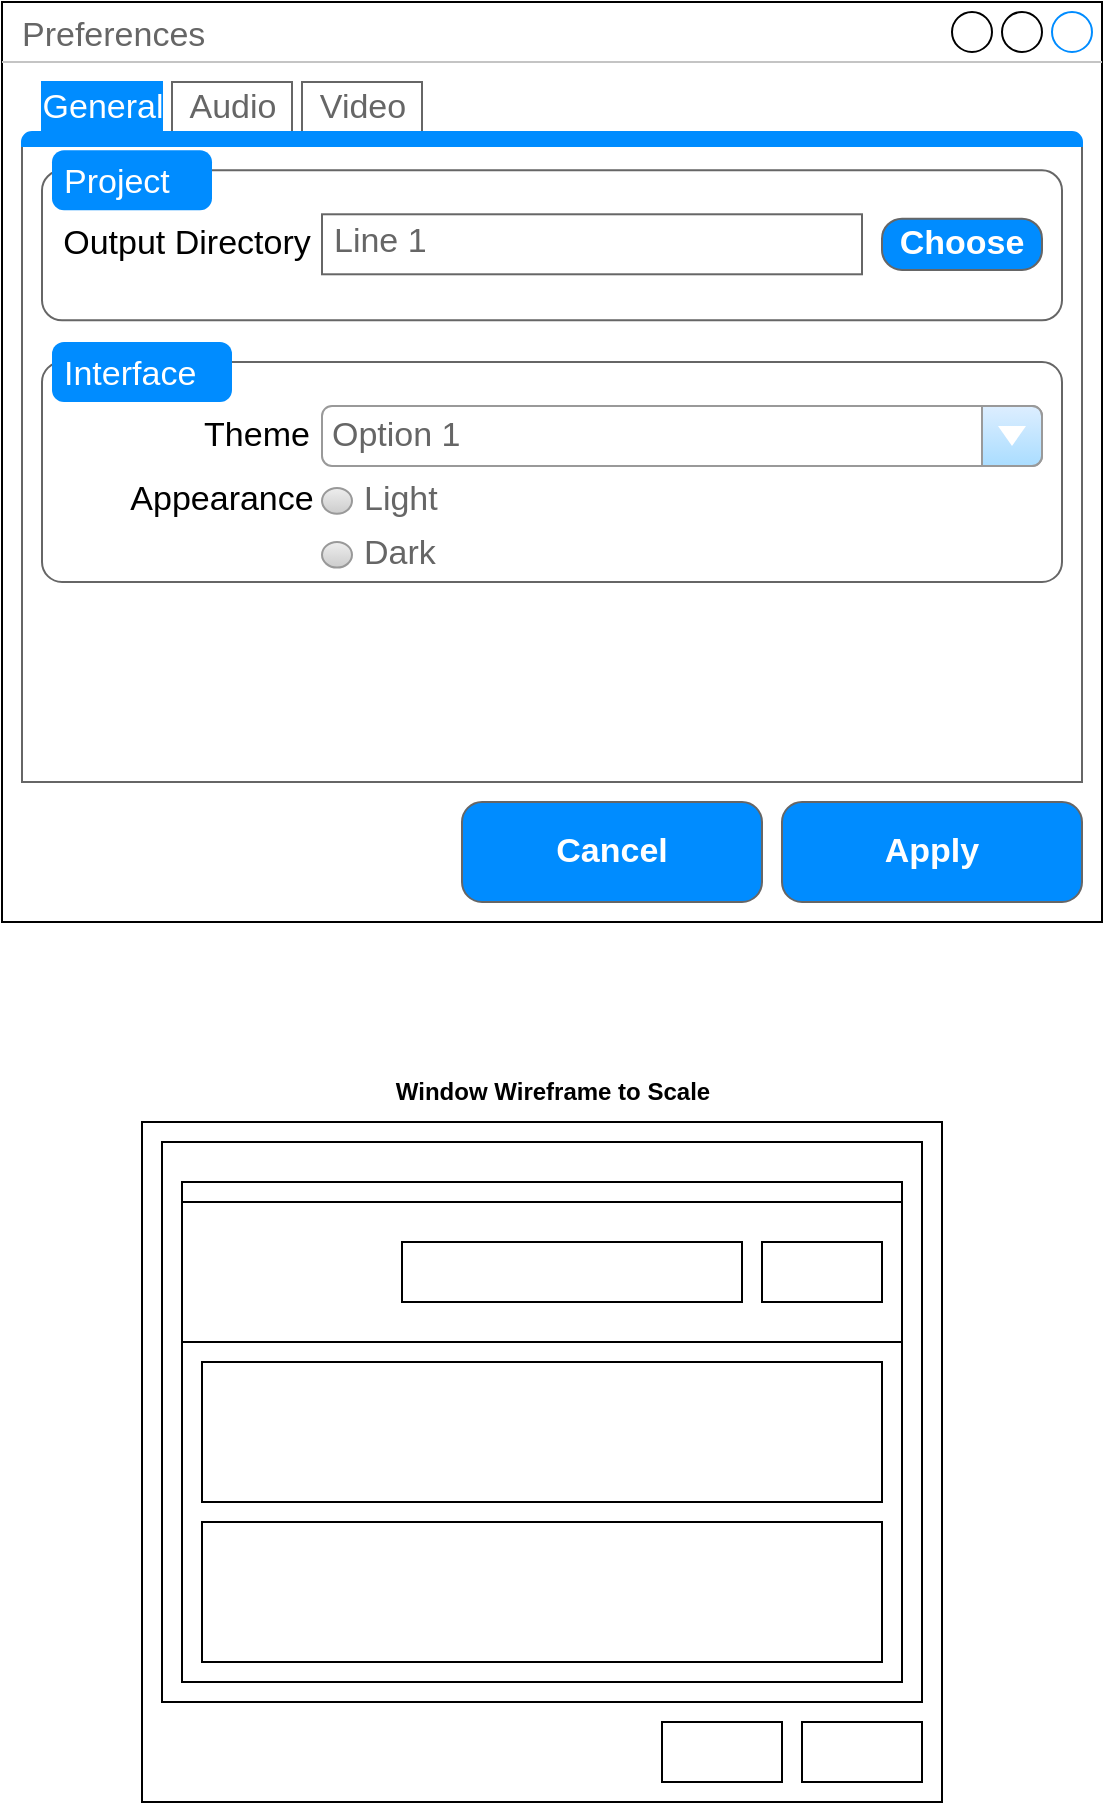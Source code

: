 <mxfile version="24.2.5" type="device" pages="4">
  <diagram id="t6W-nHp2AaDdZkX4JSfC" name="General">
    <mxGraphModel dx="548" dy="827" grid="1" gridSize="10" guides="1" tooltips="1" connect="1" arrows="1" fold="1" page="1" pageScale="1" pageWidth="850" pageHeight="1100" math="0" shadow="0">
      <root>
        <mxCell id="0" />
        <mxCell id="1" parent="0" />
        <mxCell id="diKc6S8ghk8znUsLogjv-1" value="Preferences" style="strokeWidth=1;shadow=0;dashed=0;align=center;html=1;shape=mxgraph.mockup.containers.window;align=left;verticalAlign=top;spacingLeft=8;strokeColor2=#008cff;strokeColor3=#c4c4c4;fontColor=#666666;mainText=;fontSize=17;labelBackgroundColor=none;" parent="1" vertex="1">
          <mxGeometry x="150" y="120" width="550" height="460" as="geometry" />
        </mxCell>
        <mxCell id="diKc6S8ghk8znUsLogjv-2" value="" style="strokeWidth=1;shadow=0;dashed=0;align=center;html=1;shape=mxgraph.mockup.containers.marginRect2;rectMarginTop=32;strokeColor=#666666;gradientColor=none;" parent="1" vertex="1">
          <mxGeometry x="160" y="160" width="530" height="350" as="geometry" />
        </mxCell>
        <mxCell id="diKc6S8ghk8znUsLogjv-16" value="General" style="strokeColor=#008cff;fillColor=#008cff;gradientColor=inherit;strokeWidth=1;shadow=0;dashed=0;align=center;html=1;shape=mxgraph.mockup.containers.rrect;rSize=0;fontSize=17;fontColor=#ffffff;gradientColor=none;" parent="diKc6S8ghk8znUsLogjv-2" vertex="1">
          <mxGeometry width="60" height="25" relative="1" as="geometry">
            <mxPoint x="10" as="offset" />
          </mxGeometry>
        </mxCell>
        <mxCell id="diKc6S8ghk8znUsLogjv-17" value="Audio" style="strokeWidth=1;shadow=0;dashed=0;align=center;html=1;shape=mxgraph.mockup.containers.rrect;rSize=0;fontSize=17;fontColor=#666666;strokeColor=inherit;fillColor=inherit;gradientColor=none;" parent="diKc6S8ghk8znUsLogjv-2" vertex="1">
          <mxGeometry width="60" height="25" relative="1" as="geometry">
            <mxPoint x="75" as="offset" />
          </mxGeometry>
        </mxCell>
        <mxCell id="diKc6S8ghk8znUsLogjv-18" value="Video" style="strokeColor=inherit;fillColor=inherit;gradientColor=inherit;strokeWidth=1;shadow=0;dashed=0;align=center;html=1;shape=mxgraph.mockup.containers.rrect;rSize=0;fontSize=17;fontColor=#666666;gradientColor=none;" parent="diKc6S8ghk8znUsLogjv-2" vertex="1">
          <mxGeometry width="60" height="25" relative="1" as="geometry">
            <mxPoint x="140" as="offset" />
          </mxGeometry>
        </mxCell>
        <mxCell id="diKc6S8ghk8znUsLogjv-19" value="" style="strokeWidth=1;shadow=0;dashed=0;align=center;html=1;shape=mxgraph.mockup.containers.topButton;rSize=5;strokeColor=#008cff;fillColor=#008cff;gradientColor=none;resizeWidth=1;movable=0;deletable=1;" parent="diKc6S8ghk8znUsLogjv-2" vertex="1">
          <mxGeometry width="530" height="7" relative="1" as="geometry">
            <mxPoint y="25" as="offset" />
          </mxGeometry>
        </mxCell>
        <mxCell id="SSgsU6SpIjd8MzzaVY9Y-6" value="" style="shape=mxgraph.mockup.containers.marginRect;rectMarginTop=10;strokeColor=#666666;strokeWidth=1;dashed=0;rounded=1;arcSize=5;recursiveResize=0;fontSize=17;" parent="diKc6S8ghk8znUsLogjv-2" vertex="1">
          <mxGeometry x="10" y="130" width="510" height="120" as="geometry" />
        </mxCell>
        <mxCell id="SSgsU6SpIjd8MzzaVY9Y-7" value="Interface" style="shape=rect;strokeColor=none;fillColor=#008cff;strokeWidth=1;dashed=0;rounded=1;arcSize=20;fontColor=#ffffff;fontSize=17;spacing=2;spacingTop=-2;align=left;autosize=1;spacingLeft=4;resizeWidth=0;resizeHeight=0;perimeter=none;" parent="SSgsU6SpIjd8MzzaVY9Y-6" vertex="1">
          <mxGeometry x="5" width="90" height="30" as="geometry" />
        </mxCell>
        <mxCell id="SSgsU6SpIjd8MzzaVY9Y-8" value="Theme" style="text;html=1;strokeColor=none;fillColor=none;align=center;verticalAlign=middle;whiteSpace=wrap;rounded=0;fontSize=17;" parent="SSgsU6SpIjd8MzzaVY9Y-6" vertex="1">
          <mxGeometry x="75" y="34.167" width="65" height="25.625" as="geometry" />
        </mxCell>
        <mxCell id="SSgsU6SpIjd8MzzaVY9Y-9" value="Option 1" style="strokeWidth=1;shadow=0;dashed=0;align=center;html=1;shape=mxgraph.mockup.forms.comboBox;strokeColor=#999999;fillColor=#ddeeff;align=left;fillColor2=#aaddff;mainText=;fontColor=#666666;fontSize=17;spacingLeft=3;" parent="SSgsU6SpIjd8MzzaVY9Y-6" vertex="1">
          <mxGeometry x="140" y="31.98" width="360" height="30" as="geometry" />
        </mxCell>
        <mxCell id="SSgsU6SpIjd8MzzaVY9Y-10" value="Appearance" style="text;html=1;strokeColor=none;fillColor=none;align=center;verticalAlign=middle;whiteSpace=wrap;rounded=0;fontSize=17;" parent="SSgsU6SpIjd8MzzaVY9Y-6" vertex="1">
          <mxGeometry x="40" y="66.625" width="100" height="25.625" as="geometry" />
        </mxCell>
        <mxCell id="SSgsU6SpIjd8MzzaVY9Y-11" value="Light" style="shape=ellipse;fillColor=#eeeeee;strokeColor=#999999;gradientColor=#cccccc;html=1;align=left;spacingLeft=4;fontSize=17;fontColor=#666666;labelPosition=right;shadow=0;" parent="SSgsU6SpIjd8MzzaVY9Y-6" vertex="1">
          <mxGeometry x="140" y="73.031" width="15" height="12.812" as="geometry" />
        </mxCell>
        <mxCell id="SSgsU6SpIjd8MzzaVY9Y-12" value="Dark" style="shape=ellipse;fillColor=#eeeeee;strokeColor=#999999;gradientColor=#cccccc;html=1;align=left;spacingLeft=4;fontSize=17;fontColor=#666666;labelPosition=right;shadow=0;" parent="SSgsU6SpIjd8MzzaVY9Y-6" vertex="1">
          <mxGeometry x="140" y="100" width="15" height="12.812" as="geometry" />
        </mxCell>
        <mxCell id="tmP9b08v6fIEIvVONiqi-2" value="Cancel" style="strokeWidth=1;shadow=0;dashed=0;align=center;html=1;shape=mxgraph.mockup.buttons.button;strokeColor=#666666;fontColor=#ffffff;mainText=;buttonStyle=round;fontSize=17;fontStyle=1;fillColor=#008cff;whiteSpace=wrap;" parent="1" vertex="1">
          <mxGeometry x="380" y="520" width="150" height="50" as="geometry" />
        </mxCell>
        <mxCell id="tmP9b08v6fIEIvVONiqi-1" value="Apply" style="strokeWidth=1;shadow=0;dashed=0;align=center;html=1;shape=mxgraph.mockup.buttons.button;strokeColor=#666666;fontColor=#ffffff;mainText=;buttonStyle=round;fontSize=17;fontStyle=1;fillColor=#008cff;whiteSpace=wrap;" parent="1" vertex="1">
          <mxGeometry x="540" y="520" width="150" height="50" as="geometry" />
        </mxCell>
        <mxCell id="SSgsU6SpIjd8MzzaVY9Y-1" value="" style="shape=mxgraph.mockup.containers.marginRect;rectMarginTop=10;strokeColor=#666666;strokeWidth=1;dashed=0;rounded=1;arcSize=5;recursiveResize=0;" parent="1" vertex="1">
          <mxGeometry x="170" y="194.17" width="510" height="85" as="geometry" />
        </mxCell>
        <mxCell id="SSgsU6SpIjd8MzzaVY9Y-2" value="Project" style="shape=rect;strokeColor=none;fillColor=#008cff;strokeWidth=1;dashed=0;rounded=1;arcSize=20;fontColor=#ffffff;fontSize=17;spacing=2;spacingTop=-2;align=left;autosize=1;spacingLeft=4;resizeWidth=0;resizeHeight=0;perimeter=none;" parent="SSgsU6SpIjd8MzzaVY9Y-1" vertex="1">
          <mxGeometry x="5" width="80" height="30" as="geometry" />
        </mxCell>
        <mxCell id="SSgsU6SpIjd8MzzaVY9Y-3" value="Output Directory" style="text;html=1;strokeColor=none;fillColor=none;align=center;verticalAlign=middle;whiteSpace=wrap;rounded=0;fontSize=17;" parent="SSgsU6SpIjd8MzzaVY9Y-1" vertex="1">
          <mxGeometry x="5" y="34.167" width="135" height="25.625" as="geometry" />
        </mxCell>
        <mxCell id="SSgsU6SpIjd8MzzaVY9Y-4" value="Line 1" style="strokeWidth=1;shadow=0;dashed=0;align=center;html=1;shape=mxgraph.mockup.text.textBox;fontColor=#666666;align=left;fontSize=17;spacingLeft=4;spacingTop=-3;strokeColor=#666666;mainText=" parent="SSgsU6SpIjd8MzzaVY9Y-1" vertex="1">
          <mxGeometry x="140" y="31.977" width="270" height="30" as="geometry" />
        </mxCell>
        <mxCell id="SSgsU6SpIjd8MzzaVY9Y-5" value="Choose" style="strokeWidth=1;shadow=0;dashed=0;align=center;html=1;shape=mxgraph.mockup.buttons.button;strokeColor=#666666;fontColor=#ffffff;mainText=;buttonStyle=round;fontSize=17;fontStyle=1;fillColor=#008cff;whiteSpace=wrap;" parent="SSgsU6SpIjd8MzzaVY9Y-1" vertex="1">
          <mxGeometry x="420" y="34.167" width="80" height="25.625" as="geometry" />
        </mxCell>
        <mxCell id="DBEaL1sf2qczhyfExk2F-1" value="" style="rounded=0;whiteSpace=wrap;html=1;fontSize=16;fillColor=none;" parent="1" vertex="1">
          <mxGeometry x="220" y="680" width="400" height="340" as="geometry" />
        </mxCell>
        <mxCell id="u3RzYJQjXdeA4L5AA04r-1" value="" style="rounded=0;whiteSpace=wrap;html=1;fontSize=16;fillColor=none;" parent="1" vertex="1">
          <mxGeometry x="230" y="690" width="380" height="280" as="geometry" />
        </mxCell>
        <mxCell id="cqLNv2CBaiIK8xhDbw6P-1" value="" style="rounded=0;whiteSpace=wrap;html=1;fontSize=16;fillColor=none;" parent="1" vertex="1">
          <mxGeometry x="240" y="710" width="360" height="250" as="geometry" />
        </mxCell>
        <mxCell id="CoxS5oORBuxENK6b9qUO-1" value="" style="rounded=0;whiteSpace=wrap;html=1;fontSize=16;fillColor=none;" parent="1" vertex="1">
          <mxGeometry x="240" y="720" width="360" height="70" as="geometry" />
        </mxCell>
        <mxCell id="CoxS5oORBuxENK6b9qUO-2" value="" style="rounded=0;whiteSpace=wrap;html=1;fontSize=16;fillColor=none;" parent="1" vertex="1">
          <mxGeometry x="250" y="800" width="340" height="70" as="geometry" />
        </mxCell>
        <mxCell id="CoxS5oORBuxENK6b9qUO-3" value="" style="rounded=0;whiteSpace=wrap;html=1;fontSize=16;fillColor=none;" parent="1" vertex="1">
          <mxGeometry x="250" y="880" width="340" height="70" as="geometry" />
        </mxCell>
        <mxCell id="u8vSnqJ97IPU191fKilF-1" value="&lt;b&gt;Window Wireframe to Scale&lt;/b&gt;" style="text;html=1;strokeColor=none;fillColor=none;align=center;verticalAlign=middle;whiteSpace=wrap;rounded=0;" parent="1" vertex="1">
          <mxGeometry x="342.5" y="650" width="165" height="30" as="geometry" />
        </mxCell>
        <mxCell id="Ink-8CawmunjvrsNEqMH-1" value="" style="rounded=0;whiteSpace=wrap;html=1;fillColor=none;" parent="1" vertex="1">
          <mxGeometry x="550" y="980" width="60" height="30" as="geometry" />
        </mxCell>
        <mxCell id="Ink-8CawmunjvrsNEqMH-2" value="" style="rounded=0;whiteSpace=wrap;html=1;fillColor=none;" parent="1" vertex="1">
          <mxGeometry x="480" y="980" width="60" height="30" as="geometry" />
        </mxCell>
        <mxCell id="Ink-8CawmunjvrsNEqMH-3" value="" style="rounded=0;whiteSpace=wrap;html=1;fillColor=none;" parent="1" vertex="1">
          <mxGeometry x="530" y="740" width="60" height="30" as="geometry" />
        </mxCell>
        <mxCell id="Ink-8CawmunjvrsNEqMH-4" value="" style="rounded=0;whiteSpace=wrap;html=1;fontSize=16;fillColor=none;" parent="1" vertex="1">
          <mxGeometry x="350" y="740" width="170" height="30" as="geometry" />
        </mxCell>
      </root>
    </mxGraphModel>
  </diagram>
  <diagram id="EILjyNlQ_RmkPIFJ16MW" name="Audio">
    <mxGraphModel dx="794" dy="1199" grid="1" gridSize="10" guides="1" tooltips="1" connect="1" arrows="1" fold="1" page="1" pageScale="1" pageWidth="850" pageHeight="1100" math="0" shadow="0">
      <root>
        <mxCell id="0" />
        <mxCell id="1" parent="0" />
        <mxCell id="YPnH3pq1iTY1rtvttvFz-1" value="Preferences" style="strokeWidth=1;shadow=0;dashed=0;align=center;html=1;shape=mxgraph.mockup.containers.window;align=left;verticalAlign=top;spacingLeft=8;strokeColor2=#008cff;strokeColor3=#c4c4c4;fontColor=#666666;mainText=;fontSize=17;labelBackgroundColor=none;" parent="1" vertex="1">
          <mxGeometry width="550" height="460" as="geometry" />
        </mxCell>
        <mxCell id="YPnH3pq1iTY1rtvttvFz-2" value="" style="strokeWidth=1;shadow=0;dashed=0;align=center;html=1;shape=mxgraph.mockup.containers.marginRect2;rectMarginTop=32;strokeColor=#666666;gradientColor=none;" parent="1" vertex="1">
          <mxGeometry x="10" y="40" width="530" height="350" as="geometry" />
        </mxCell>
        <mxCell id="YPnH3pq1iTY1rtvttvFz-24" value="" style="shape=mxgraph.mockup.containers.marginRect;rectMarginTop=10;strokeColor=#666666;strokeWidth=1;dashed=0;rounded=1;arcSize=5;recursiveResize=0;fontSize=17;" parent="YPnH3pq1iTY1rtvttvFz-2" vertex="1">
          <mxGeometry x="10" y="33.33" width="510" height="86.67" as="geometry" />
        </mxCell>
        <mxCell id="YPnH3pq1iTY1rtvttvFz-25" value="Output" style="shape=rect;strokeColor=none;fillColor=#008cff;strokeWidth=1;dashed=0;rounded=1;arcSize=20;fontColor=#ffffff;fontSize=17;spacing=2;spacingTop=-2;align=left;autosize=1;spacingLeft=4;resizeWidth=0;resizeHeight=0;perimeter=none;" parent="YPnH3pq1iTY1rtvttvFz-24" vertex="1">
          <mxGeometry x="5" width="80" height="30" as="geometry" />
        </mxCell>
        <mxCell id="YPnH3pq1iTY1rtvttvFz-13" value="Device" style="text;html=1;strokeColor=none;fillColor=none;align=center;verticalAlign=middle;whiteSpace=wrap;rounded=0;fontSize=17;" parent="YPnH3pq1iTY1rtvttvFz-24" vertex="1">
          <mxGeometry x="60" y="29.997" width="60" height="38.892" as="geometry" />
        </mxCell>
        <mxCell id="YPnH3pq1iTY1rtvttvFz-7" value="Option 1" style="strokeWidth=1;shadow=0;dashed=0;align=center;html=1;shape=mxgraph.mockup.forms.comboBox;strokeColor=#999999;fillColor=#ddeeff;align=left;fillColor2=#aaddff;mainText=;fontColor=#666666;fontSize=17;spacingLeft=3;" parent="YPnH3pq1iTY1rtvttvFz-24" vertex="1">
          <mxGeometry x="120" y="36.665" width="380" height="27.142" as="geometry" />
        </mxCell>
        <mxCell id="YPnH3pq1iTY1rtvttvFz-20" value="" style="shape=mxgraph.mockup.containers.marginRect;rectMarginTop=10;strokeColor=#666666;strokeWidth=1;dashed=0;rounded=1;arcSize=5;recursiveResize=0;fontSize=17;" parent="YPnH3pq1iTY1rtvttvFz-2" vertex="1">
          <mxGeometry x="10" y="130" width="510" height="211.8" as="geometry" />
        </mxCell>
        <mxCell id="YPnH3pq1iTY1rtvttvFz-21" value="Input" style="shape=rect;strokeColor=none;fillColor=#008cff;strokeWidth=1;dashed=0;rounded=1;arcSize=20;fontColor=#ffffff;fontSize=17;spacing=2;spacingTop=-2;align=left;autosize=1;spacingLeft=4;resizeWidth=0;resizeHeight=0;perimeter=none;" parent="YPnH3pq1iTY1rtvttvFz-20" vertex="1">
          <mxGeometry x="5" width="60" height="30" as="geometry" />
        </mxCell>
        <mxCell id="YPnH3pq1iTY1rtvttvFz-14" value="Device" style="text;html=1;strokeColor=none;fillColor=none;align=center;verticalAlign=middle;whiteSpace=wrap;rounded=0;fontSize=17;" parent="YPnH3pq1iTY1rtvttvFz-20" vertex="1">
          <mxGeometry x="60" y="40.003" width="60" height="38.889" as="geometry" />
        </mxCell>
        <mxCell id="YPnH3pq1iTY1rtvttvFz-18" value="Sample Rate" style="text;html=1;strokeColor=none;fillColor=none;align=center;verticalAlign=middle;whiteSpace=wrap;rounded=0;fontSize=17;" parent="YPnH3pq1iTY1rtvttvFz-20" vertex="1">
          <mxGeometry x="10" y="78.892" width="110" height="38.892" as="geometry" />
        </mxCell>
        <mxCell id="YPnH3pq1iTY1rtvttvFz-19" value="Channels" style="text;html=1;strokeColor=none;fillColor=none;align=center;verticalAlign=middle;whiteSpace=wrap;rounded=0;fontSize=17;" parent="YPnH3pq1iTY1rtvttvFz-20" vertex="1">
          <mxGeometry x="40" y="117.784" width="80" height="38.889" as="geometry" />
        </mxCell>
        <mxCell id="YPnH3pq1iTY1rtvttvFz-15" value="Option 1" style="strokeWidth=1;shadow=0;dashed=0;align=center;html=1;shape=mxgraph.mockup.forms.comboBox;strokeColor=#999999;fillColor=#ddeeff;align=left;fillColor2=#aaddff;mainText=;fontColor=#666666;fontSize=17;spacingLeft=3;" parent="YPnH3pq1iTY1rtvttvFz-20" vertex="1">
          <mxGeometry x="120" y="45.875" width="380" height="27.142" as="geometry" />
        </mxCell>
        <mxCell id="YPnH3pq1iTY1rtvttvFz-16" value="Option 1" style="strokeWidth=1;shadow=0;dashed=0;align=center;html=1;shape=mxgraph.mockup.forms.comboBox;strokeColor=#999999;fillColor=#ddeeff;align=left;fillColor2=#aaddff;mainText=;fontColor=#666666;fontSize=17;spacingLeft=3;" parent="YPnH3pq1iTY1rtvttvFz-20" vertex="1">
          <mxGeometry x="120" y="84.767" width="380" height="27.142" as="geometry" />
        </mxCell>
        <mxCell id="YPnH3pq1iTY1rtvttvFz-17" value="Option 1" style="strokeWidth=1;shadow=0;dashed=0;align=center;html=1;shape=mxgraph.mockup.forms.comboBox;strokeColor=#999999;fillColor=#ddeeff;align=left;fillColor2=#aaddff;mainText=;fontColor=#666666;fontSize=17;spacingLeft=3;" parent="YPnH3pq1iTY1rtvttvFz-20" vertex="1">
          <mxGeometry x="120" y="123.633" width="380" height="27.142" as="geometry" />
        </mxCell>
        <mxCell id="YPnH3pq1iTY1rtvttvFz-26" value="" style="verticalLabelPosition=bottom;shadow=0;dashed=0;align=center;html=1;verticalAlign=top;strokeWidth=1;shape=mxgraph.mockup.forms.horSlider;strokeColor=#999999;sliderStyle=basic;sliderPos=20;handleStyle=circle;fillColor2=#ddeeff;fontSize=17;" parent="YPnH3pq1iTY1rtvttvFz-20" vertex="1">
          <mxGeometry x="120" y="159.997" width="380" height="25" as="geometry" />
        </mxCell>
        <mxCell id="YPnH3pq1iTY1rtvttvFz-27" value="Volume" style="text;html=1;strokeColor=none;fillColor=none;align=center;verticalAlign=middle;whiteSpace=wrap;rounded=0;fontSize=17;" parent="YPnH3pq1iTY1rtvttvFz-20" vertex="1">
          <mxGeometry x="60" y="159.997" width="60" height="25" as="geometry" />
        </mxCell>
        <mxCell id="YPnH3pq1iTY1rtvttvFz-3" value="General" style="strokeColor=inherit;fillColor=inherit;gradientColor=inherit;strokeWidth=1;shadow=0;dashed=0;align=center;html=1;shape=mxgraph.mockup.containers.rrect;rSize=0;fontSize=17;fontColor=#666666;gradientColor=none;" parent="YPnH3pq1iTY1rtvttvFz-2" vertex="1">
          <mxGeometry width="60" height="25" relative="1" as="geometry">
            <mxPoint x="10" as="offset" />
          </mxGeometry>
        </mxCell>
        <mxCell id="YPnH3pq1iTY1rtvttvFz-4" value="Audio" style="strokeWidth=1;shadow=0;dashed=0;align=center;html=1;shape=mxgraph.mockup.containers.rrect;rSize=0;fontSize=17;fontColor=#ffffff;strokeColor=#008cff;fillColor=#008cff;" parent="YPnH3pq1iTY1rtvttvFz-2" vertex="1">
          <mxGeometry width="60" height="25" relative="1" as="geometry">
            <mxPoint x="75" as="offset" />
          </mxGeometry>
        </mxCell>
        <mxCell id="YPnH3pq1iTY1rtvttvFz-5" value="Video" style="strokeColor=inherit;fillColor=inherit;gradientColor=inherit;strokeWidth=1;shadow=0;dashed=0;align=center;html=1;shape=mxgraph.mockup.containers.rrect;rSize=0;fontSize=17;fontColor=#666666;gradientColor=none;" parent="YPnH3pq1iTY1rtvttvFz-2" vertex="1">
          <mxGeometry width="60" height="25" relative="1" as="geometry">
            <mxPoint x="140" as="offset" />
          </mxGeometry>
        </mxCell>
        <mxCell id="YPnH3pq1iTY1rtvttvFz-6" value="" style="strokeWidth=1;shadow=0;dashed=0;align=center;html=1;shape=mxgraph.mockup.containers.topButton;rSize=5;strokeColor=#008cff;fillColor=#008cff;gradientColor=none;resizeWidth=1;movable=0;deletable=1;" parent="YPnH3pq1iTY1rtvttvFz-2" vertex="1">
          <mxGeometry width="530" height="7" relative="1" as="geometry">
            <mxPoint y="25" as="offset" />
          </mxGeometry>
        </mxCell>
        <mxCell id="YPnH3pq1iTY1rtvttvFz-10" value="Apply" style="strokeWidth=1;shadow=0;dashed=0;align=center;html=1;shape=mxgraph.mockup.buttons.button;strokeColor=#666666;fontColor=#ffffff;mainText=;buttonStyle=round;fontSize=17;fontStyle=1;fillColor=#008cff;whiteSpace=wrap;" parent="1" vertex="1">
          <mxGeometry x="390" y="400" width="150" height="50" as="geometry" />
        </mxCell>
        <mxCell id="YPnH3pq1iTY1rtvttvFz-11" value="Cancel" style="strokeWidth=1;shadow=0;dashed=0;align=center;html=1;shape=mxgraph.mockup.buttons.button;strokeColor=#666666;fontColor=#ffffff;mainText=;buttonStyle=round;fontSize=17;fontStyle=1;fillColor=#008cff;whiteSpace=wrap;" parent="1" vertex="1">
          <mxGeometry x="230" y="400" width="150" height="50" as="geometry" />
        </mxCell>
        <mxCell id="mCZecjg7Fsaxp-tUPbpS-1" value="" style="rounded=0;whiteSpace=wrap;html=1;fillColor=none;labelPosition=center;verticalLabelPosition=top;align=center;verticalAlign=bottom;" parent="1" vertex="1">
          <mxGeometry x="220" y="680" width="400" height="340" as="geometry" />
        </mxCell>
        <mxCell id="mCZecjg7Fsaxp-tUPbpS-2" value="" style="rounded=0;whiteSpace=wrap;html=1;fillColor=none;" parent="1" vertex="1">
          <mxGeometry x="230" y="690" width="380" height="280" as="geometry" />
        </mxCell>
        <mxCell id="mCZecjg7Fsaxp-tUPbpS-3" value="" style="rounded=0;whiteSpace=wrap;html=1;fillColor=none;" parent="1" vertex="1">
          <mxGeometry x="240" y="710" width="360" height="250" as="geometry" />
        </mxCell>
        <mxCell id="mCZecjg7Fsaxp-tUPbpS-4" value="" style="rounded=0;whiteSpace=wrap;html=1;fillColor=none;" parent="1" vertex="1">
          <mxGeometry x="240" y="720" width="360" height="50" as="geometry" />
        </mxCell>
        <mxCell id="mCZecjg7Fsaxp-tUPbpS-5" value="" style="rounded=0;whiteSpace=wrap;html=1;fillColor=none;" parent="1" vertex="1">
          <mxGeometry x="240" y="780" width="360" height="170" as="geometry" />
        </mxCell>
        <mxCell id="mCZecjg7Fsaxp-tUPbpS-6" value="" style="rounded=0;whiteSpace=wrap;html=1;fillColor=none;" parent="1" vertex="1">
          <mxGeometry x="550" y="980" width="60" height="30" as="geometry" />
        </mxCell>
        <mxCell id="mCZecjg7Fsaxp-tUPbpS-7" value="" style="rounded=0;whiteSpace=wrap;html=1;fillColor=none;" parent="1" vertex="1">
          <mxGeometry x="480" y="980" width="60" height="30" as="geometry" />
        </mxCell>
        <mxCell id="mCZecjg7Fsaxp-tUPbpS-8" value="&lt;b&gt;Window Wireframe to Scale&lt;/b&gt;" style="text;html=1;strokeColor=none;fillColor=none;align=center;verticalAlign=middle;whiteSpace=wrap;rounded=0;" parent="1" vertex="1">
          <mxGeometry x="343" y="650" width="165" height="30" as="geometry" />
        </mxCell>
      </root>
    </mxGraphModel>
  </diagram>
  <diagram id="WzMNUKS4J1rxnj-n8jQC" name="Video">
    <mxGraphModel dx="794" dy="1199" grid="1" gridSize="10" guides="1" tooltips="1" connect="1" arrows="1" fold="1" page="1" pageScale="1" pageWidth="850" pageHeight="1100" math="0" shadow="0">
      <root>
        <mxCell id="0" />
        <mxCell id="1" parent="0" />
        <mxCell id="n_aQ-jBpUl-tfyjyhjPL-1" value="Preferences" style="strokeWidth=1;shadow=0;dashed=0;align=center;html=1;shape=mxgraph.mockup.containers.window;align=left;verticalAlign=top;spacingLeft=8;strokeColor2=#008cff;strokeColor3=#c4c4c4;fontColor=#666666;mainText=;fontSize=17;labelBackgroundColor=none;" parent="1" vertex="1">
          <mxGeometry width="550" height="460" as="geometry" />
        </mxCell>
        <mxCell id="n_aQ-jBpUl-tfyjyhjPL-2" value="" style="strokeWidth=1;shadow=0;dashed=0;align=center;html=1;shape=mxgraph.mockup.containers.marginRect2;rectMarginTop=32;strokeColor=#666666;gradientColor=none;" parent="1" vertex="1">
          <mxGeometry x="10" y="40" width="530" height="350" as="geometry" />
        </mxCell>
        <mxCell id="n_aQ-jBpUl-tfyjyhjPL-7" value="" style="shape=mxgraph.mockup.containers.marginRect;rectMarginTop=10;strokeColor=#666666;strokeWidth=1;dashed=0;rounded=1;arcSize=5;recursiveResize=0;fontSize=17;" parent="n_aQ-jBpUl-tfyjyhjPL-2" vertex="1">
          <mxGeometry x="10" y="40" width="510" height="160" as="geometry" />
        </mxCell>
        <mxCell id="n_aQ-jBpUl-tfyjyhjPL-8" value="Input" style="shape=rect;strokeColor=none;fillColor=#008cff;strokeWidth=1;dashed=0;rounded=1;arcSize=20;fontColor=#ffffff;fontSize=17;spacing=2;spacingTop=-2;align=left;autosize=1;spacingLeft=4;resizeWidth=0;resizeHeight=0;perimeter=none;" parent="n_aQ-jBpUl-tfyjyhjPL-7" vertex="1">
          <mxGeometry x="5" width="60" height="30" as="geometry" />
        </mxCell>
        <mxCell id="n_aQ-jBpUl-tfyjyhjPL-9" value="Device" style="text;html=1;strokeColor=none;fillColor=none;align=center;verticalAlign=middle;whiteSpace=wrap;rounded=0;fontSize=17;" parent="n_aQ-jBpUl-tfyjyhjPL-7" vertex="1">
          <mxGeometry x="120" y="30.003" width="60" height="38.889" as="geometry" />
        </mxCell>
        <mxCell id="n_aQ-jBpUl-tfyjyhjPL-10" value="Frames Per Second" style="text;html=1;strokeColor=none;fillColor=none;align=center;verticalAlign=middle;whiteSpace=wrap;rounded=0;fontSize=17;" parent="n_aQ-jBpUl-tfyjyhjPL-7" vertex="1">
          <mxGeometry x="20" y="68.89" width="160" height="38.89" as="geometry" />
        </mxCell>
        <mxCell id="n_aQ-jBpUl-tfyjyhjPL-11" value="Resolution" style="text;html=1;strokeColor=none;fillColor=none;align=center;verticalAlign=middle;whiteSpace=wrap;rounded=0;fontSize=17;" parent="n_aQ-jBpUl-tfyjyhjPL-7" vertex="1">
          <mxGeometry x="100" y="107.784" width="80" height="38.889" as="geometry" />
        </mxCell>
        <mxCell id="n_aQ-jBpUl-tfyjyhjPL-12" value="Option 1" style="strokeWidth=1;shadow=0;dashed=0;align=center;html=1;shape=mxgraph.mockup.forms.comboBox;strokeColor=#999999;fillColor=#ddeeff;align=left;fillColor2=#aaddff;mainText=;fontColor=#666666;fontSize=17;spacingLeft=3;" parent="n_aQ-jBpUl-tfyjyhjPL-7" vertex="1">
          <mxGeometry x="180" y="35.88" width="320" height="27.14" as="geometry" />
        </mxCell>
        <mxCell id="n_aQ-jBpUl-tfyjyhjPL-13" value="Option 1" style="strokeWidth=1;shadow=0;dashed=0;align=center;html=1;shape=mxgraph.mockup.forms.comboBox;strokeColor=#999999;fillColor=#ddeeff;align=left;fillColor2=#aaddff;mainText=;fontColor=#666666;fontSize=17;spacingLeft=3;" parent="n_aQ-jBpUl-tfyjyhjPL-7" vertex="1">
          <mxGeometry x="180" y="74.77" width="320" height="27.14" as="geometry" />
        </mxCell>
        <mxCell id="n_aQ-jBpUl-tfyjyhjPL-14" value="Option 1" style="strokeWidth=1;shadow=0;dashed=0;align=center;html=1;shape=mxgraph.mockup.forms.comboBox;strokeColor=#999999;fillColor=#ddeeff;align=left;fillColor2=#aaddff;mainText=;fontColor=#666666;fontSize=17;spacingLeft=3;" parent="n_aQ-jBpUl-tfyjyhjPL-7" vertex="1">
          <mxGeometry x="180" y="113.66" width="320" height="27.14" as="geometry" />
        </mxCell>
        <mxCell id="n_aQ-jBpUl-tfyjyhjPL-17" value="General" style="strokeColor=inherit;fillColor=inherit;gradientColor=inherit;strokeWidth=1;shadow=0;dashed=0;align=center;html=1;shape=mxgraph.mockup.containers.rrect;rSize=0;fontSize=17;fontColor=#666666;gradientColor=none;" parent="n_aQ-jBpUl-tfyjyhjPL-2" vertex="1">
          <mxGeometry width="60" height="25" relative="1" as="geometry">
            <mxPoint x="10" as="offset" />
          </mxGeometry>
        </mxCell>
        <mxCell id="n_aQ-jBpUl-tfyjyhjPL-20" value="" style="strokeWidth=1;shadow=0;dashed=0;align=center;html=1;shape=mxgraph.mockup.containers.topButton;rSize=5;strokeColor=#008cff;fillColor=#008cff;gradientColor=none;resizeWidth=1;movable=0;deletable=1;" parent="n_aQ-jBpUl-tfyjyhjPL-2" vertex="1">
          <mxGeometry width="530" height="7" relative="1" as="geometry">
            <mxPoint y="25" as="offset" />
          </mxGeometry>
        </mxCell>
        <mxCell id="n_aQ-jBpUl-tfyjyhjPL-21" value="Apply" style="strokeWidth=1;shadow=0;dashed=0;align=center;html=1;shape=mxgraph.mockup.buttons.button;strokeColor=#666666;fontColor=#ffffff;mainText=;buttonStyle=round;fontSize=17;fontStyle=1;fillColor=#008cff;whiteSpace=wrap;" parent="1" vertex="1">
          <mxGeometry x="390" y="400" width="150" height="50" as="geometry" />
        </mxCell>
        <mxCell id="n_aQ-jBpUl-tfyjyhjPL-22" value="Cancel" style="strokeWidth=1;shadow=0;dashed=0;align=center;html=1;shape=mxgraph.mockup.buttons.button;strokeColor=#666666;fontColor=#ffffff;mainText=;buttonStyle=round;fontSize=17;fontStyle=1;fillColor=#008cff;whiteSpace=wrap;" parent="1" vertex="1">
          <mxGeometry x="230" y="400" width="150" height="50" as="geometry" />
        </mxCell>
        <mxCell id="n_aQ-jBpUl-tfyjyhjPL-23" value="Video" style="strokeWidth=1;shadow=0;dashed=0;align=center;html=1;shape=mxgraph.mockup.containers.rrect;rSize=0;fontSize=17;fontColor=#ffffff;strokeColor=#008cff;fillColor=#008cff;" parent="1" vertex="1">
          <mxGeometry x="140" y="40" width="60" height="25" as="geometry" />
        </mxCell>
        <mxCell id="n_aQ-jBpUl-tfyjyhjPL-24" value="Audio" style="strokeColor=inherit;fillColor=inherit;gradientColor=inherit;strokeWidth=1;shadow=0;dashed=0;align=center;html=1;shape=mxgraph.mockup.containers.rrect;rSize=0;fontSize=17;fontColor=#666666;gradientColor=none;" parent="1" vertex="1">
          <mxGeometry x="80" y="40" width="60" height="25" as="geometry" />
        </mxCell>
        <mxCell id="YnQAmzR6KmWCNt7Jwuj_-1" value="" style="rounded=0;whiteSpace=wrap;html=1;fillColor=none;labelPosition=center;verticalLabelPosition=top;align=center;verticalAlign=bottom;" parent="1" vertex="1">
          <mxGeometry y="630" width="400" height="340" as="geometry" />
        </mxCell>
        <mxCell id="YnQAmzR6KmWCNt7Jwuj_-2" value="" style="rounded=0;whiteSpace=wrap;html=1;fillColor=none;" parent="1" vertex="1">
          <mxGeometry x="10" y="640" width="380" height="280" as="geometry" />
        </mxCell>
        <mxCell id="YnQAmzR6KmWCNt7Jwuj_-6" value="" style="rounded=0;whiteSpace=wrap;html=1;fillColor=none;" parent="1" vertex="1">
          <mxGeometry x="330" y="930" width="60" height="30" as="geometry" />
        </mxCell>
        <mxCell id="YnQAmzR6KmWCNt7Jwuj_-7" value="" style="rounded=0;whiteSpace=wrap;html=1;fillColor=none;" parent="1" vertex="1">
          <mxGeometry x="260" y="930" width="60" height="30" as="geometry" />
        </mxCell>
        <mxCell id="YnQAmzR6KmWCNt7Jwuj_-8" value="&lt;b&gt;Window Wireframe to Scale&lt;/b&gt;" style="text;html=1;strokeColor=none;fillColor=none;align=center;verticalAlign=middle;whiteSpace=wrap;rounded=0;" parent="1" vertex="1">
          <mxGeometry x="123" y="600" width="165" height="30" as="geometry" />
        </mxCell>
        <mxCell id="SvrDD0uEpVoW4xds3sZx-1" value="" style="rounded=0;whiteSpace=wrap;html=1;fillColor=none;" parent="1" vertex="1">
          <mxGeometry x="20" y="660" width="360" height="250" as="geometry" />
        </mxCell>
        <mxCell id="SvrDD0uEpVoW4xds3sZx-2" value="" style="rounded=0;whiteSpace=wrap;html=1;fillColor=none;" parent="1" vertex="1">
          <mxGeometry x="30" y="670" width="340" height="130" as="geometry" />
        </mxCell>
        <mxCell id="SvrDD0uEpVoW4xds3sZx-3" value="" style="rounded=0;whiteSpace=wrap;html=1;" parent="1" vertex="1">
          <mxGeometry x="170" y="680" width="190" height="30" as="geometry" />
        </mxCell>
        <mxCell id="WuDWbww5_P2diKQGLtPM-1" value="" style="rounded=0;whiteSpace=wrap;html=1;" parent="1" vertex="1">
          <mxGeometry x="170" y="720" width="190" height="30" as="geometry" />
        </mxCell>
        <mxCell id="WuDWbww5_P2diKQGLtPM-2" value="" style="rounded=0;whiteSpace=wrap;html=1;" parent="1" vertex="1">
          <mxGeometry x="170" y="760" width="190" height="30" as="geometry" />
        </mxCell>
      </root>
    </mxGraphModel>
  </diagram>
  <diagram id="hqq63PKYIQXvvrozvZpL" name="Text">
    <mxGraphModel dx="548" dy="827" grid="1" gridSize="10" guides="1" tooltips="1" connect="1" arrows="1" fold="1" page="1" pageScale="1" pageWidth="850" pageHeight="1100" math="0" shadow="0">
      <root>
        <mxCell id="0" />
        <mxCell id="1" parent="0" />
        <mxCell id="xXy2l-rx2j43WZQwSsjW-1" value="Preferences" style="strokeWidth=1;shadow=0;dashed=0;align=center;html=1;shape=mxgraph.mockup.containers.window;align=left;verticalAlign=top;spacingLeft=8;strokeColor2=#008cff;strokeColor3=#c4c4c4;fontColor=#666666;mainText=;fontSize=17;labelBackgroundColor=none;" parent="1" vertex="1">
          <mxGeometry x="150" y="120" width="550" height="460" as="geometry" />
        </mxCell>
        <mxCell id="xXy2l-rx2j43WZQwSsjW-2" value="" style="strokeWidth=1;shadow=0;dashed=0;align=center;html=1;shape=mxgraph.mockup.containers.marginRect2;rectMarginTop=32;strokeColor=#666666;gradientColor=none;" parent="1" vertex="1">
          <mxGeometry x="160" y="160" width="530" height="350" as="geometry" />
        </mxCell>
        <mxCell id="xXy2l-rx2j43WZQwSsjW-3" value="Text" style="strokeColor=#008cff;fillColor=#008cff;gradientColor=inherit;strokeWidth=1;shadow=0;dashed=0;align=center;html=1;shape=mxgraph.mockup.containers.rrect;rSize=0;fontSize=17;fontColor=#ffffff;gradientColor=none;" parent="xXy2l-rx2j43WZQwSsjW-2" vertex="1">
          <mxGeometry width="60" height="25" relative="1" as="geometry">
            <mxPoint x="10" as="offset" />
          </mxGeometry>
        </mxCell>
        <mxCell id="xXy2l-rx2j43WZQwSsjW-4" value="Audio" style="strokeWidth=1;shadow=0;dashed=0;align=center;html=1;shape=mxgraph.mockup.containers.rrect;rSize=0;fontSize=17;fontColor=#666666;strokeColor=inherit;fillColor=inherit;gradientColor=none;" parent="xXy2l-rx2j43WZQwSsjW-2" vertex="1">
          <mxGeometry width="60" height="25" relative="1" as="geometry">
            <mxPoint x="75" as="offset" />
          </mxGeometry>
        </mxCell>
        <mxCell id="xXy2l-rx2j43WZQwSsjW-5" value="Video" style="strokeColor=inherit;fillColor=inherit;gradientColor=inherit;strokeWidth=1;shadow=0;dashed=0;align=center;html=1;shape=mxgraph.mockup.containers.rrect;rSize=0;fontSize=17;fontColor=#666666;gradientColor=none;" parent="xXy2l-rx2j43WZQwSsjW-2" vertex="1">
          <mxGeometry width="60" height="25" relative="1" as="geometry">
            <mxPoint x="140" as="offset" />
          </mxGeometry>
        </mxCell>
        <mxCell id="xXy2l-rx2j43WZQwSsjW-6" value="" style="strokeWidth=1;shadow=0;dashed=0;align=center;html=1;shape=mxgraph.mockup.containers.topButton;rSize=5;strokeColor=#008cff;fillColor=#008cff;gradientColor=none;resizeWidth=1;movable=0;deletable=1;" parent="xXy2l-rx2j43WZQwSsjW-2" vertex="1">
          <mxGeometry width="530" height="7" relative="1" as="geometry">
            <mxPoint y="25" as="offset" />
          </mxGeometry>
        </mxCell>
        <mxCell id="xXy2l-rx2j43WZQwSsjW-14" value="" style="shape=mxgraph.mockup.containers.marginRect;rectMarginTop=10;strokeColor=#666666;strokeWidth=1;dashed=0;rounded=1;arcSize=5;recursiveResize=0;labelBackgroundColor=#FFFFFF;sketch=0;fontSize=17;fontColor=#FFFFFF;fillColor=none;html=1;" parent="xXy2l-rx2j43WZQwSsjW-2" vertex="1">
          <mxGeometry x="10" y="250" width="510" height="90" as="geometry" />
        </mxCell>
        <mxCell id="xXy2l-rx2j43WZQwSsjW-15" value="Style" style="shape=rect;strokeColor=none;fillColor=#008cff;strokeWidth=1;dashed=0;rounded=1;arcSize=20;fontColor=#ffffff;fontSize=17;spacing=2;spacingTop=-2;align=left;autosize=1;spacingLeft=4;resizeWidth=0;resizeHeight=0;perimeter=none;labelBackgroundColor=none;sketch=0;html=1;" parent="xXy2l-rx2j43WZQwSsjW-14" vertex="1">
          <mxGeometry x="5" width="60" height="30" as="geometry" />
        </mxCell>
        <mxCell id="xXy2l-rx2j43WZQwSsjW-16" value="Option 1" style="strokeWidth=1;shadow=0;dashed=0;align=center;html=1;shape=mxgraph.mockup.forms.comboBox;strokeColor=#999999;fillColor=#ddeeff;align=left;fillColor2=#aaddff;mainText=;fontColor=#666666;fontSize=17;spacingLeft=3;labelBackgroundColor=none;sketch=0;" parent="xXy2l-rx2j43WZQwSsjW-14" vertex="1">
          <mxGeometry x="140" y="17.083" width="360" height="30" as="geometry" />
        </mxCell>
        <mxCell id="xXy2l-rx2j43WZQwSsjW-17" value="&lt;p style=&quot;line-height: 0%;&quot;&gt;12&lt;br&gt;&lt;/p&gt;" style="strokeWidth=1;shadow=0;dashed=0;align=center;html=1;shape=mxgraph.mockup.forms.spinner;strokeColor=#999999;spinLayout=right;spinStyle=normal;adjStyle=triangle;fillColor=#aaddff;fontSize=17;fontColor=#666666;mainText=;html=1;overflow=fill;labelBackgroundColor=none;sketch=0;" parent="xXy2l-rx2j43WZQwSsjW-14" vertex="1">
          <mxGeometry x="140" y="51.25" width="80" height="30" as="geometry" />
        </mxCell>
        <mxCell id="xXy2l-rx2j43WZQwSsjW-18" value="Font" style="text;html=1;strokeColor=none;fillColor=none;align=center;verticalAlign=middle;whiteSpace=wrap;rounded=0;fontSize=17;" parent="xXy2l-rx2j43WZQwSsjW-14" vertex="1">
          <mxGeometry x="90" y="17.083" width="40" height="25.625" as="geometry" />
        </mxCell>
        <mxCell id="xXy2l-rx2j43WZQwSsjW-19" value="Size" style="text;html=1;strokeColor=none;fillColor=none;align=center;verticalAlign=middle;whiteSpace=wrap;rounded=0;fontSize=17;" parent="xXy2l-rx2j43WZQwSsjW-14" vertex="1">
          <mxGeometry x="90" y="51.25" width="40" height="25.625" as="geometry" />
        </mxCell>
        <mxCell id="xXy2l-rx2j43WZQwSsjW-27" value="" style="shape=mxgraph.mockup.containers.marginRect;rectMarginTop=10;strokeColor=#666666;strokeWidth=1;dashed=0;rounded=1;arcSize=5;recursiveResize=0;html=1;whiteSpace=wrap;" parent="xXy2l-rx2j43WZQwSsjW-2" vertex="1">
          <mxGeometry x="10" y="40" width="510" height="200" as="geometry" />
        </mxCell>
        <mxCell id="xXy2l-rx2j43WZQwSsjW-28" value="Extraction" style="shape=rect;strokeColor=none;fillColor=#008cff;strokeWidth=1;dashed=0;rounded=1;arcSize=20;fontColor=#ffffff;fontSize=17;spacing=2;spacingTop=-2;align=left;autosize=1;spacingLeft=4;resizeWidth=0;resizeHeight=0;perimeter=none;html=1;whiteSpace=wrap;" parent="xXy2l-rx2j43WZQwSsjW-27" vertex="1">
          <mxGeometry x="5" width="100" height="30" as="geometry" />
        </mxCell>
        <mxCell id="xXy2l-rx2j43WZQwSsjW-29" value="Gather" style="text;html=1;strokeColor=none;fillColor=none;align=center;verticalAlign=middle;whiteSpace=wrap;rounded=0;fontSize=17;" parent="xXy2l-rx2j43WZQwSsjW-27" vertex="1">
          <mxGeometry x="80" y="40" width="60" height="25.63" as="geometry" />
        </mxCell>
        <mxCell id="xXy2l-rx2j43WZQwSsjW-30" value="Amount" style="text;html=1;strokeColor=none;fillColor=none;align=center;verticalAlign=middle;whiteSpace=wrap;rounded=0;fontSize=17;" parent="xXy2l-rx2j43WZQwSsjW-27" vertex="1">
          <mxGeometry x="70" y="80" width="70" height="25.63" as="geometry" />
        </mxCell>
        <mxCell id="xXy2l-rx2j43WZQwSsjW-31" value="Ending With" style="text;html=1;strokeColor=none;fillColor=none;align=center;verticalAlign=middle;whiteSpace=wrap;rounded=0;fontSize=17;" parent="xXy2l-rx2j43WZQwSsjW-27" vertex="1">
          <mxGeometry x="40" y="120" width="100" height="25.63" as="geometry" />
        </mxCell>
        <mxCell id="xXy2l-rx2j43WZQwSsjW-32" value="Paragraphs" style="strokeWidth=1;shadow=0;dashed=0;align=center;html=1;shape=mxgraph.mockup.forms.comboBox;strokeColor=#999999;fillColor=#ddeeff;align=left;fillColor2=#aaddff;mainText=;fontColor=#666666;fontSize=17;spacingLeft=3;labelBackgroundColor=none;sketch=0;" parent="xXy2l-rx2j43WZQwSsjW-27" vertex="1">
          <mxGeometry x="140" y="37.81" width="270" height="30" as="geometry" />
        </mxCell>
        <mxCell id="xXy2l-rx2j43WZQwSsjW-33" value=".?!" style="strokeWidth=1;shadow=0;dashed=0;align=center;html=1;shape=mxgraph.mockup.text.textBox;fontColor=#666666;align=left;fontSize=17;spacingLeft=4;spacingTop=-3;whiteSpace=wrap;strokeColor=#666666;mainText=" parent="xXy2l-rx2j43WZQwSsjW-27" vertex="1">
          <mxGeometry x="140" y="117.82" width="270" height="30" as="geometry" />
        </mxCell>
        <mxCell id="xXy2l-rx2j43WZQwSsjW-34" value="&lt;p style=&quot;line-height: 0%;&quot;&gt;3&lt;br&gt;&lt;/p&gt;" style="strokeWidth=1;shadow=0;dashed=0;align=center;html=1;shape=mxgraph.mockup.forms.spinner;strokeColor=#999999;spinLayout=right;spinStyle=normal;adjStyle=triangle;fillColor=#aaddff;fontSize=17;fontColor=#666666;mainText=;html=1;overflow=fill;labelBackgroundColor=none;sketch=0;" parent="xXy2l-rx2j43WZQwSsjW-27" vertex="1">
          <mxGeometry x="140" y="77.82" width="270" height="30" as="geometry" />
        </mxCell>
        <mxCell id="xXy2l-rx2j43WZQwSsjW-35" value="Custom" style="strokeWidth=1;shadow=0;dashed=0;align=center;html=1;shape=mxgraph.mockup.forms.rrect;rSize=0;fillColor=#eeeeee;strokeColor=#999999;gradientColor=#cccccc;align=left;spacingLeft=4;fontSize=17;fontColor=#666666;labelPosition=right;" parent="xXy2l-rx2j43WZQwSsjW-27" vertex="1">
          <mxGeometry x="420" y="85" width="15" height="15" as="geometry" />
        </mxCell>
        <mxCell id="xXy2l-rx2j43WZQwSsjW-36" value="Custom" style="strokeWidth=1;shadow=0;dashed=0;align=center;html=1;shape=mxgraph.mockup.forms.rrect;rSize=0;fillColor=#eeeeee;strokeColor=#999999;gradientColor=#cccccc;align=left;spacingLeft=4;fontSize=17;fontColor=#666666;labelPosition=right;" parent="xXy2l-rx2j43WZQwSsjW-27" vertex="1">
          <mxGeometry x="420" y="125.32" width="15" height="15" as="geometry" />
        </mxCell>
        <mxCell id="xXy2l-rx2j43WZQwSsjW-37" value="+" style="strokeWidth=1;shadow=0;dashed=0;align=center;html=1;shape=mxgraph.mockup.buttons.button;strokeColor=#666666;fontColor=#ffffff;mainText=;buttonStyle=round;fontSize=17;fontStyle=1;fillColor=#008cff;whiteSpace=wrap;" parent="xXy2l-rx2j43WZQwSsjW-27" vertex="1">
          <mxGeometry x="420" y="37.81" width="30" height="30" as="geometry" />
        </mxCell>
        <mxCell id="xXy2l-rx2j43WZQwSsjW-38" value="-" style="strokeWidth=1;shadow=0;dashed=0;align=center;html=1;shape=mxgraph.mockup.buttons.button;strokeColor=#666666;fontColor=#ffffff;mainText=;buttonStyle=round;fontSize=17;fontStyle=1;fillColor=#FF0000;whiteSpace=wrap;" parent="xXy2l-rx2j43WZQwSsjW-27" vertex="1">
          <mxGeometry x="460" y="37.81" width="30" height="30" as="geometry" />
        </mxCell>
        <mxCell id="xXy2l-rx2j43WZQwSsjW-20" value="Cancel" style="strokeWidth=1;shadow=0;dashed=0;align=center;html=1;shape=mxgraph.mockup.buttons.button;strokeColor=#666666;fontColor=#ffffff;mainText=;buttonStyle=round;fontSize=17;fontStyle=1;fillColor=#008cff;whiteSpace=wrap;" parent="1" vertex="1">
          <mxGeometry x="380" y="520" width="150" height="50" as="geometry" />
        </mxCell>
        <mxCell id="xXy2l-rx2j43WZQwSsjW-21" value="Apply" style="strokeWidth=1;shadow=0;dashed=0;align=center;html=1;shape=mxgraph.mockup.buttons.button;strokeColor=#666666;fontColor=#ffffff;mainText=;buttonStyle=round;fontSize=17;fontStyle=1;fillColor=#008cff;whiteSpace=wrap;" parent="1" vertex="1">
          <mxGeometry x="540" y="520" width="150" height="50" as="geometry" />
        </mxCell>
        <mxCell id="-v_UsrcQn-14C4ZhW0k0-1" value="" style="rounded=0;whiteSpace=wrap;html=1;fontSize=16;fillColor=none;" parent="1" vertex="1">
          <mxGeometry x="220" y="680" width="400" height="340" as="geometry" />
        </mxCell>
        <mxCell id="-v_UsrcQn-14C4ZhW0k0-2" value="" style="rounded=0;whiteSpace=wrap;html=1;fontSize=16;fillColor=none;" parent="1" vertex="1">
          <mxGeometry x="230" y="690" width="380" height="280" as="geometry" />
        </mxCell>
        <mxCell id="-v_UsrcQn-14C4ZhW0k0-3" value="" style="rounded=0;whiteSpace=wrap;html=1;fontSize=16;fillColor=none;" parent="1" vertex="1">
          <mxGeometry x="240" y="710" width="360" height="250" as="geometry" />
        </mxCell>
        <mxCell id="-v_UsrcQn-14C4ZhW0k0-7" value="&lt;b&gt;Window Wireframe to Scale&lt;/b&gt;" style="text;html=1;strokeColor=none;fillColor=none;align=center;verticalAlign=middle;whiteSpace=wrap;rounded=0;" parent="1" vertex="1">
          <mxGeometry x="342.5" y="650" width="165" height="30" as="geometry" />
        </mxCell>
        <mxCell id="-v_UsrcQn-14C4ZhW0k0-8" value="" style="rounded=0;whiteSpace=wrap;html=1;fillColor=none;" parent="1" vertex="1">
          <mxGeometry x="550" y="980" width="60" height="30" as="geometry" />
        </mxCell>
        <mxCell id="-v_UsrcQn-14C4ZhW0k0-9" value="" style="rounded=0;whiteSpace=wrap;html=1;fillColor=none;" parent="1" vertex="1">
          <mxGeometry x="480" y="980" width="60" height="30" as="geometry" />
        </mxCell>
        <mxCell id="v-v-7zWjZiEL_dCHlDGz-3" value="" style="rounded=0;whiteSpace=wrap;html=1;fillColor=none;" parent="1" vertex="1">
          <mxGeometry x="240" y="720" width="360" height="130" as="geometry" />
        </mxCell>
        <mxCell id="v-v-7zWjZiEL_dCHlDGz-4" value="" style="rounded=0;whiteSpace=wrap;html=1;fillColor=none;" parent="1" vertex="1">
          <mxGeometry x="370" y="730" width="140" height="30" as="geometry" />
        </mxCell>
        <mxCell id="LQvFGXu00pqhQCmczCRT-1" value="" style="rounded=0;whiteSpace=wrap;html=1;fillColor=none;" parent="1" vertex="1">
          <mxGeometry x="560" y="730" width="30" height="30" as="geometry" />
        </mxCell>
        <mxCell id="LQvFGXu00pqhQCmczCRT-2" value="" style="rounded=0;whiteSpace=wrap;html=1;fillColor=none;" parent="1" vertex="1">
          <mxGeometry x="520" y="730" width="30" height="30" as="geometry" />
        </mxCell>
        <mxCell id="LQvFGXu00pqhQCmczCRT-3" value="" style="rounded=0;whiteSpace=wrap;html=1;fillColor=none;" parent="1" vertex="1">
          <mxGeometry x="370" y="770" width="140" height="30" as="geometry" />
        </mxCell>
        <mxCell id="LQvFGXu00pqhQCmczCRT-4" value="" style="rounded=0;whiteSpace=wrap;html=1;fillColor=none;" parent="1" vertex="1">
          <mxGeometry x="370" y="810" width="140" height="30" as="geometry" />
        </mxCell>
        <mxCell id="LQvFGXu00pqhQCmczCRT-5" value="" style="rounded=0;whiteSpace=wrap;html=1;fillColor=none;" parent="1" vertex="1">
          <mxGeometry x="520" y="770" width="70" height="30" as="geometry" />
        </mxCell>
        <mxCell id="LQvFGXu00pqhQCmczCRT-6" value="" style="rounded=0;whiteSpace=wrap;html=1;fillColor=none;" parent="1" vertex="1">
          <mxGeometry x="520" y="810" width="70" height="30" as="geometry" />
        </mxCell>
        <mxCell id="gVWfTgkkwnY-IVpjYeiK-1" value="" style="rounded=0;whiteSpace=wrap;html=1;fillColor=none;" vertex="1" parent="1">
          <mxGeometry x="240" y="730" width="360" height="30" as="geometry" />
        </mxCell>
      </root>
    </mxGraphModel>
  </diagram>
</mxfile>

